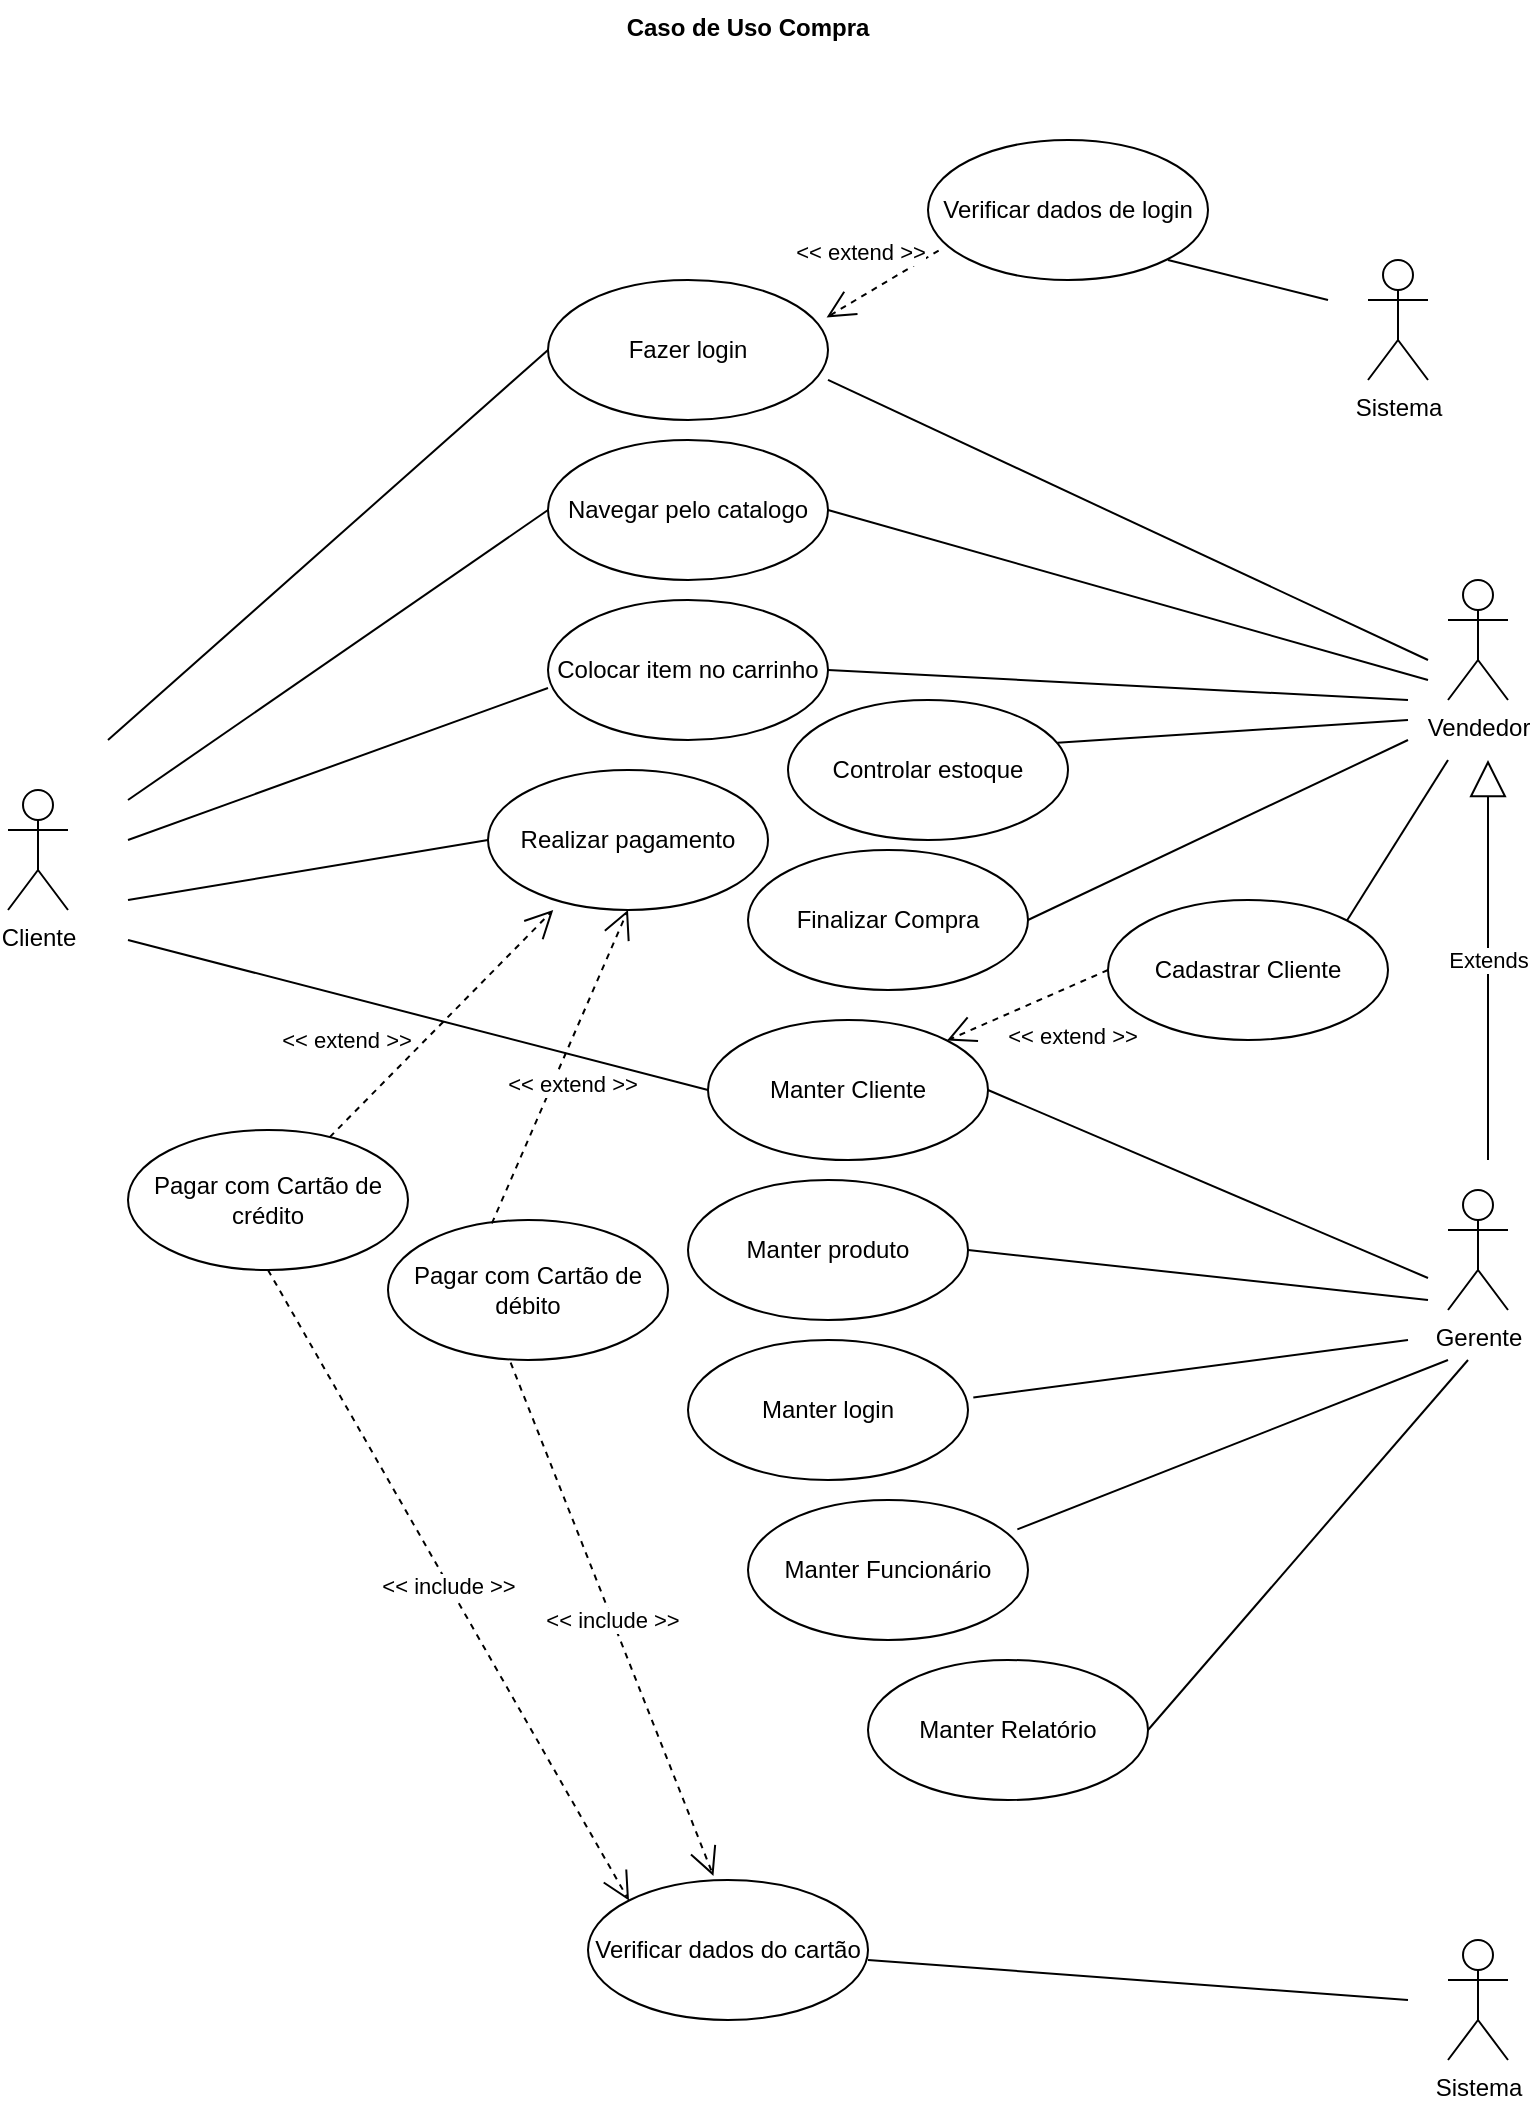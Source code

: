<mxfile version="13.6.9" type="github">
  <diagram id="aLHw3DVSxG8sP9D7eX_y" name="Page-1">
    <mxGraphModel dx="1422" dy="805" grid="1" gridSize="10" guides="1" tooltips="1" connect="1" arrows="1" fold="1" page="1" pageScale="1" pageWidth="827" pageHeight="1169" math="0" shadow="0">
      <root>
        <mxCell id="0" />
        <mxCell id="1" parent="0" />
        <mxCell id="49rVWOdr1RzzTl4SXJag-1" value="Cliente" style="shape=umlActor;verticalLabelPosition=bottom;verticalAlign=top;html=1;outlineConnect=0;" parent="1" vertex="1">
          <mxGeometry x="30" y="485" width="30" height="60" as="geometry" />
        </mxCell>
        <mxCell id="49rVWOdr1RzzTl4SXJag-2" value="Vendedor" style="shape=umlActor;verticalLabelPosition=bottom;verticalAlign=top;html=1;outlineConnect=0;" parent="1" vertex="1">
          <mxGeometry x="750" y="380" width="30" height="60" as="geometry" />
        </mxCell>
        <mxCell id="49rVWOdr1RzzTl4SXJag-3" value="Gerente" style="shape=umlActor;verticalLabelPosition=bottom;verticalAlign=top;html=1;outlineConnect=0;" parent="1" vertex="1">
          <mxGeometry x="750" y="685" width="30" height="60" as="geometry" />
        </mxCell>
        <mxCell id="49rVWOdr1RzzTl4SXJag-4" value="Sistema" style="shape=umlActor;verticalLabelPosition=bottom;verticalAlign=top;html=1;outlineConnect=0;" parent="1" vertex="1">
          <mxGeometry x="750" y="1060" width="30" height="60" as="geometry" />
        </mxCell>
        <mxCell id="49rVWOdr1RzzTl4SXJag-13" value="Caso de Uso Compra" style="text;align=center;fontStyle=1;verticalAlign=middle;spacingLeft=3;spacingRight=3;strokeColor=none;rotatable=0;points=[[0,0.5],[1,0.5]];portConstraint=eastwest;" parent="1" vertex="1">
          <mxGeometry x="360" y="90" width="80" height="26" as="geometry" />
        </mxCell>
        <mxCell id="49rVWOdr1RzzTl4SXJag-15" value="Navegar pelo catalogo" style="ellipse;whiteSpace=wrap;html=1;" parent="1" vertex="1">
          <mxGeometry x="300" y="310" width="140" height="70" as="geometry" />
        </mxCell>
        <mxCell id="49rVWOdr1RzzTl4SXJag-16" value="" style="endArrow=none;html=1;entryX=0;entryY=0.5;entryDx=0;entryDy=0;" parent="1" target="49rVWOdr1RzzTl4SXJag-15" edge="1">
          <mxGeometry width="50" height="50" relative="1" as="geometry">
            <mxPoint x="90" y="490" as="sourcePoint" />
            <mxPoint x="140" y="500" as="targetPoint" />
          </mxGeometry>
        </mxCell>
        <mxCell id="49rVWOdr1RzzTl4SXJag-19" value="Extends" style="endArrow=block;endSize=16;endFill=0;html=1;" parent="1" edge="1">
          <mxGeometry width="160" relative="1" as="geometry">
            <mxPoint x="770" y="670" as="sourcePoint" />
            <mxPoint x="770" y="470" as="targetPoint" />
          </mxGeometry>
        </mxCell>
        <mxCell id="49rVWOdr1RzzTl4SXJag-20" value="" style="endArrow=none;html=1;exitX=1;exitY=0.5;exitDx=0;exitDy=0;" parent="1" source="49rVWOdr1RzzTl4SXJag-15" edge="1">
          <mxGeometry width="50" height="50" relative="1" as="geometry">
            <mxPoint x="380" y="530" as="sourcePoint" />
            <mxPoint x="740" y="430" as="targetPoint" />
          </mxGeometry>
        </mxCell>
        <mxCell id="49rVWOdr1RzzTl4SXJag-21" value="Fazer login" style="ellipse;whiteSpace=wrap;html=1;" parent="1" vertex="1">
          <mxGeometry x="300" y="230" width="140" height="70" as="geometry" />
        </mxCell>
        <mxCell id="49rVWOdr1RzzTl4SXJag-22" value="" style="endArrow=none;html=1;entryX=1;entryY=0.714;entryDx=0;entryDy=0;entryPerimeter=0;" parent="1" target="49rVWOdr1RzzTl4SXJag-21" edge="1">
          <mxGeometry width="50" height="50" relative="1" as="geometry">
            <mxPoint x="740" y="420" as="sourcePoint" />
            <mxPoint x="510" y="280" as="targetPoint" />
          </mxGeometry>
        </mxCell>
        <mxCell id="49rVWOdr1RzzTl4SXJag-26" value="Manter Relatório" style="ellipse;whiteSpace=wrap;html=1;" parent="1" vertex="1">
          <mxGeometry x="460" y="920" width="140" height="70" as="geometry" />
        </mxCell>
        <mxCell id="49rVWOdr1RzzTl4SXJag-27" value="Manter Cliente" style="ellipse;whiteSpace=wrap;html=1;" parent="1" vertex="1">
          <mxGeometry x="380" y="600" width="140" height="70" as="geometry" />
        </mxCell>
        <mxCell id="49rVWOdr1RzzTl4SXJag-28" value="" style="endArrow=none;html=1;entryX=1;entryY=0.5;entryDx=0;entryDy=0;" parent="1" target="49rVWOdr1RzzTl4SXJag-27" edge="1">
          <mxGeometry width="50" height="50" relative="1" as="geometry">
            <mxPoint x="740" y="729" as="sourcePoint" />
            <mxPoint x="560" y="600" as="targetPoint" />
          </mxGeometry>
        </mxCell>
        <mxCell id="49rVWOdr1RzzTl4SXJag-29" value="" style="endArrow=none;html=1;exitX=1;exitY=0.5;exitDx=0;exitDy=0;" parent="1" source="49rVWOdr1RzzTl4SXJag-26" edge="1">
          <mxGeometry width="50" height="50" relative="1" as="geometry">
            <mxPoint x="380" y="710" as="sourcePoint" />
            <mxPoint x="760" y="770" as="targetPoint" />
          </mxGeometry>
        </mxCell>
        <mxCell id="49rVWOdr1RzzTl4SXJag-30" value="Colocar item no carrinho" style="ellipse;whiteSpace=wrap;html=1;" parent="1" vertex="1">
          <mxGeometry x="300" y="390" width="140" height="70" as="geometry" />
        </mxCell>
        <mxCell id="49rVWOdr1RzzTl4SXJag-32" value="" style="endArrow=none;html=1;entryX=0;entryY=0.629;entryDx=0;entryDy=0;entryPerimeter=0;" parent="1" target="49rVWOdr1RzzTl4SXJag-30" edge="1">
          <mxGeometry width="50" height="50" relative="1" as="geometry">
            <mxPoint x="90" y="510" as="sourcePoint" />
            <mxPoint x="240" y="500" as="targetPoint" />
          </mxGeometry>
        </mxCell>
        <mxCell id="49rVWOdr1RzzTl4SXJag-33" value="" style="endArrow=none;html=1;exitX=1;exitY=0.5;exitDx=0;exitDy=0;" parent="1" source="49rVWOdr1RzzTl4SXJag-30" edge="1">
          <mxGeometry width="50" height="50" relative="1" as="geometry">
            <mxPoint x="490" y="510" as="sourcePoint" />
            <mxPoint x="730" y="440" as="targetPoint" />
          </mxGeometry>
        </mxCell>
        <mxCell id="49rVWOdr1RzzTl4SXJag-34" value="Manter Funcionário" style="ellipse;whiteSpace=wrap;html=1;" parent="1" vertex="1">
          <mxGeometry x="400" y="840" width="140" height="70" as="geometry" />
        </mxCell>
        <mxCell id="49rVWOdr1RzzTl4SXJag-35" value="" style="endArrow=none;html=1;exitX=0.962;exitY=0.21;exitDx=0;exitDy=0;exitPerimeter=0;" parent="1" source="49rVWOdr1RzzTl4SXJag-34" edge="1">
          <mxGeometry width="50" height="50" relative="1" as="geometry">
            <mxPoint x="570" y="760" as="sourcePoint" />
            <mxPoint x="750" y="770" as="targetPoint" />
          </mxGeometry>
        </mxCell>
        <mxCell id="49rVWOdr1RzzTl4SXJag-36" value="Manter produto" style="ellipse;whiteSpace=wrap;html=1;" parent="1" vertex="1">
          <mxGeometry x="370" y="680" width="140" height="70" as="geometry" />
        </mxCell>
        <mxCell id="49rVWOdr1RzzTl4SXJag-37" value="Verificar dados do cartão" style="ellipse;whiteSpace=wrap;html=1;" parent="1" vertex="1">
          <mxGeometry x="320" y="1030" width="140" height="70" as="geometry" />
        </mxCell>
        <mxCell id="49rVWOdr1RzzTl4SXJag-38" value="Pagar com Cartão de crédito" style="ellipse;whiteSpace=wrap;html=1;" parent="1" vertex="1">
          <mxGeometry x="90" y="655" width="140" height="70" as="geometry" />
        </mxCell>
        <mxCell id="49rVWOdr1RzzTl4SXJag-39" value="Pagar com Cartão de débito" style="ellipse;whiteSpace=wrap;html=1;" parent="1" vertex="1">
          <mxGeometry x="220" y="700" width="140" height="70" as="geometry" />
        </mxCell>
        <mxCell id="49rVWOdr1RzzTl4SXJag-40" value="Realizar pagamento" style="ellipse;whiteSpace=wrap;html=1;" parent="1" vertex="1">
          <mxGeometry x="270" y="475" width="140" height="70" as="geometry" />
        </mxCell>
        <mxCell id="49rVWOdr1RzzTl4SXJag-42" value="Controlar estoque" style="ellipse;whiteSpace=wrap;html=1;" parent="1" vertex="1">
          <mxGeometry x="420" y="440" width="140" height="70" as="geometry" />
        </mxCell>
        <mxCell id="49rVWOdr1RzzTl4SXJag-44" value="Finalizar Compra" style="ellipse;whiteSpace=wrap;html=1;" parent="1" vertex="1">
          <mxGeometry x="400" y="515" width="140" height="70" as="geometry" />
        </mxCell>
        <mxCell id="F4DG5Gek4jRyYT8b9mOT-1" value="" style="endArrow=none;html=1;exitX=1;exitY=0.5;exitDx=0;exitDy=0;" parent="1" source="49rVWOdr1RzzTl4SXJag-44" edge="1">
          <mxGeometry width="50" height="50" relative="1" as="geometry">
            <mxPoint x="550" y="591" as="sourcePoint" />
            <mxPoint x="730" y="460" as="targetPoint" />
          </mxGeometry>
        </mxCell>
        <mxCell id="F4DG5Gek4jRyYT8b9mOT-2" value="" style="endArrow=none;html=1;exitX=1;exitY=0.5;exitDx=0;exitDy=0;" parent="1" source="49rVWOdr1RzzTl4SXJag-36" edge="1">
          <mxGeometry width="50" height="50" relative="1" as="geometry">
            <mxPoint x="380" y="660" as="sourcePoint" />
            <mxPoint x="740" y="740" as="targetPoint" />
          </mxGeometry>
        </mxCell>
        <mxCell id="F4DG5Gek4jRyYT8b9mOT-3" value="" style="endArrow=none;html=1;exitX=0.962;exitY=0.305;exitDx=0;exitDy=0;exitPerimeter=0;" parent="1" source="49rVWOdr1RzzTl4SXJag-42" edge="1">
          <mxGeometry width="50" height="50" relative="1" as="geometry">
            <mxPoint x="380" y="560" as="sourcePoint" />
            <mxPoint x="730" y="450" as="targetPoint" />
          </mxGeometry>
        </mxCell>
        <mxCell id="F4DG5Gek4jRyYT8b9mOT-4" value="" style="endArrow=none;html=1;entryX=0;entryY=0.5;entryDx=0;entryDy=0;" parent="1" target="49rVWOdr1RzzTl4SXJag-40" edge="1">
          <mxGeometry width="50" height="50" relative="1" as="geometry">
            <mxPoint x="90" y="540" as="sourcePoint" />
            <mxPoint x="430" y="610" as="targetPoint" />
          </mxGeometry>
        </mxCell>
        <mxCell id="F4DG5Gek4jRyYT8b9mOT-5" value="&amp;lt;&amp;lt; extend &amp;gt;&amp;gt;" style="endArrow=open;endSize=12;dashed=1;html=1;entryX=0.233;entryY=1;entryDx=0;entryDy=0;entryPerimeter=0;" parent="1" source="49rVWOdr1RzzTl4SXJag-38" target="49rVWOdr1RzzTl4SXJag-40" edge="1">
          <mxGeometry x="-0.486" y="27" width="160" relative="1" as="geometry">
            <mxPoint x="320" y="540" as="sourcePoint" />
            <mxPoint x="480" y="540" as="targetPoint" />
            <Array as="points" />
            <mxPoint x="-1" as="offset" />
          </mxGeometry>
        </mxCell>
        <mxCell id="F4DG5Gek4jRyYT8b9mOT-6" value="&amp;lt;&amp;lt; extend &amp;gt;&amp;gt;" style="endArrow=open;endSize=12;dashed=1;html=1;entryX=0.5;entryY=1;entryDx=0;entryDy=0;exitX=0.371;exitY=0.024;exitDx=0;exitDy=0;exitPerimeter=0;" parent="1" source="49rVWOdr1RzzTl4SXJag-39" target="49rVWOdr1RzzTl4SXJag-40" edge="1">
          <mxGeometry x="-0.069" y="-9" width="160" relative="1" as="geometry">
            <mxPoint x="260.437" y="646.431" as="sourcePoint" />
            <mxPoint x="312.62" y="610" as="targetPoint" />
            <Array as="points" />
            <mxPoint as="offset" />
          </mxGeometry>
        </mxCell>
        <mxCell id="F4DG5Gek4jRyYT8b9mOT-7" value="&amp;lt;&amp;lt; include &amp;gt;&amp;gt;" style="endArrow=open;endSize=12;dashed=1;html=1;exitX=0.438;exitY=1.019;exitDx=0;exitDy=0;exitPerimeter=0;entryX=0.448;entryY=-0.029;entryDx=0;entryDy=0;entryPerimeter=0;" parent="1" source="49rVWOdr1RzzTl4SXJag-39" target="49rVWOdr1RzzTl4SXJag-37" edge="1">
          <mxGeometry width="160" relative="1" as="geometry">
            <mxPoint x="320" y="940" as="sourcePoint" />
            <mxPoint x="480" y="940" as="targetPoint" />
            <Array as="points" />
          </mxGeometry>
        </mxCell>
        <mxCell id="F4DG5Gek4jRyYT8b9mOT-8" value="&amp;lt;&amp;lt; include &amp;gt;&amp;gt;" style="endArrow=open;endSize=12;dashed=1;html=1;exitX=0.5;exitY=1;exitDx=0;exitDy=0;entryX=0;entryY=0;entryDx=0;entryDy=0;" parent="1" source="49rVWOdr1RzzTl4SXJag-38" target="49rVWOdr1RzzTl4SXJag-37" edge="1">
          <mxGeometry width="160" relative="1" as="geometry">
            <mxPoint x="110" y="680" as="sourcePoint" />
            <mxPoint x="480" y="840" as="targetPoint" />
          </mxGeometry>
        </mxCell>
        <mxCell id="F4DG5Gek4jRyYT8b9mOT-9" value="" style="endArrow=none;html=1;" parent="1" edge="1">
          <mxGeometry width="50" height="50" relative="1" as="geometry">
            <mxPoint x="460" y="1070" as="sourcePoint" />
            <mxPoint x="730" y="1090" as="targetPoint" />
          </mxGeometry>
        </mxCell>
        <mxCell id="F4DG5Gek4jRyYT8b9mOT-10" value="" style="endArrow=none;html=1;entryX=0;entryY=0.5;entryDx=0;entryDy=0;" parent="1" target="49rVWOdr1RzzTl4SXJag-27" edge="1">
          <mxGeometry width="50" height="50" relative="1" as="geometry">
            <mxPoint x="90" y="560" as="sourcePoint" />
            <mxPoint x="430" y="710" as="targetPoint" />
          </mxGeometry>
        </mxCell>
        <mxCell id="F4DG5Gek4jRyYT8b9mOT-11" value="Cadastrar Cliente" style="ellipse;whiteSpace=wrap;html=1;" parent="1" vertex="1">
          <mxGeometry x="580" y="540" width="140" height="70" as="geometry" />
        </mxCell>
        <mxCell id="F4DG5Gek4jRyYT8b9mOT-12" value="" style="endArrow=none;html=1;exitX=1;exitY=0;exitDx=0;exitDy=0;" parent="1" source="F4DG5Gek4jRyYT8b9mOT-11" edge="1">
          <mxGeometry width="50" height="50" relative="1" as="geometry">
            <mxPoint x="380" y="560" as="sourcePoint" />
            <mxPoint x="750" y="470" as="targetPoint" />
          </mxGeometry>
        </mxCell>
        <mxCell id="F4DG5Gek4jRyYT8b9mOT-13" value="&amp;lt;&amp;lt; extend &amp;gt;&amp;gt;" style="endArrow=open;endSize=12;dashed=1;html=1;entryX=1;entryY=0;entryDx=0;entryDy=0;exitX=0;exitY=0.5;exitDx=0;exitDy=0;" parent="1" source="F4DG5Gek4jRyYT8b9mOT-11" target="49rVWOdr1RzzTl4SXJag-27" edge="1">
          <mxGeometry x="-0.336" y="23" width="160" relative="1" as="geometry">
            <mxPoint x="550" y="786.68" as="sourcePoint" />
            <mxPoint x="618.06" y="630" as="targetPoint" />
            <Array as="points" />
            <mxPoint x="-1" as="offset" />
          </mxGeometry>
        </mxCell>
        <mxCell id="F4DG5Gek4jRyYT8b9mOT-14" value="Manter login" style="ellipse;whiteSpace=wrap;html=1;" parent="1" vertex="1">
          <mxGeometry x="370" y="760" width="140" height="70" as="geometry" />
        </mxCell>
        <mxCell id="F4DG5Gek4jRyYT8b9mOT-15" value="" style="endArrow=none;html=1;exitX=1.019;exitY=0.41;exitDx=0;exitDy=0;exitPerimeter=0;" parent="1" source="F4DG5Gek4jRyYT8b9mOT-14" edge="1">
          <mxGeometry width="50" height="50" relative="1" as="geometry">
            <mxPoint x="380" y="760" as="sourcePoint" />
            <mxPoint x="730" y="760" as="targetPoint" />
          </mxGeometry>
        </mxCell>
        <mxCell id="F4DG5Gek4jRyYT8b9mOT-16" value="Sistema" style="shape=umlActor;verticalLabelPosition=bottom;verticalAlign=top;html=1;outlineConnect=0;" parent="1" vertex="1">
          <mxGeometry x="710" y="220" width="30" height="60" as="geometry" />
        </mxCell>
        <mxCell id="F4DG5Gek4jRyYT8b9mOT-17" value="" style="endArrow=none;html=1;" parent="1" edge="1">
          <mxGeometry width="50" height="50" relative="1" as="geometry">
            <mxPoint x="610" y="220" as="sourcePoint" />
            <mxPoint x="690" y="240" as="targetPoint" />
          </mxGeometry>
        </mxCell>
        <mxCell id="F4DG5Gek4jRyYT8b9mOT-19" value="Verificar dados de login" style="ellipse;whiteSpace=wrap;html=1;" parent="1" vertex="1">
          <mxGeometry x="490" y="160" width="140" height="70" as="geometry" />
        </mxCell>
        <mxCell id="F4DG5Gek4jRyYT8b9mOT-20" value="&amp;lt;&amp;lt; extend &amp;gt;&amp;gt;" style="endArrow=open;endSize=12;dashed=1;html=1;entryX=0.995;entryY=0.267;entryDx=0;entryDy=0;exitX=0.038;exitY=0.79;exitDx=0;exitDy=0;entryPerimeter=0;exitPerimeter=0;" parent="1" source="F4DG5Gek4jRyYT8b9mOT-19" target="49rVWOdr1RzzTl4SXJag-21" edge="1">
          <mxGeometry x="0.039" y="-19" width="160" relative="1" as="geometry">
            <mxPoint x="490" y="130" as="sourcePoint" />
            <mxPoint x="409.497" y="165.251" as="targetPoint" />
            <Array as="points" />
            <mxPoint as="offset" />
          </mxGeometry>
        </mxCell>
        <mxCell id="lVDnJGJZmHtnTDQX-uLn-1" value="" style="endArrow=none;html=1;entryX=0;entryY=0.5;entryDx=0;entryDy=0;" edge="1" parent="1" target="49rVWOdr1RzzTl4SXJag-21">
          <mxGeometry width="50" height="50" relative="1" as="geometry">
            <mxPoint x="80" y="460" as="sourcePoint" />
            <mxPoint x="440" y="390" as="targetPoint" />
          </mxGeometry>
        </mxCell>
      </root>
    </mxGraphModel>
  </diagram>
</mxfile>
